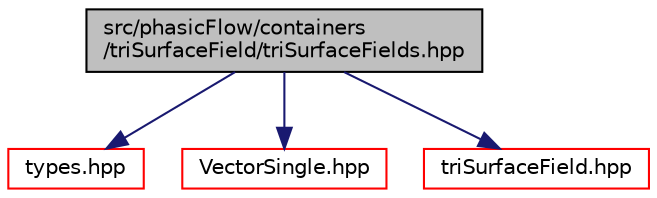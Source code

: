 digraph "src/phasicFlow/containers/triSurfaceField/triSurfaceFields.hpp"
{
 // LATEX_PDF_SIZE
  edge [fontname="Helvetica",fontsize="10",labelfontname="Helvetica",labelfontsize="10"];
  node [fontname="Helvetica",fontsize="10",shape=record];
  Node1 [label="src/phasicFlow/containers\l/triSurfaceField/triSurfaceFields.hpp",height=0.2,width=0.4,color="black", fillcolor="grey75", style="filled", fontcolor="black",tooltip=" "];
  Node1 -> Node2 [color="midnightblue",fontsize="10",style="solid",fontname="Helvetica"];
  Node2 [label="types.hpp",height=0.2,width=0.4,color="red", fillcolor="white", style="filled",URL="$types_8hpp.html",tooltip=" "];
  Node1 -> Node35 [color="midnightblue",fontsize="10",style="solid",fontname="Helvetica"];
  Node35 [label="VectorSingle.hpp",height=0.2,width=0.4,color="red", fillcolor="white", style="filled",URL="$VectorSingle_8hpp.html",tooltip=" "];
  Node1 -> Node85 [color="midnightblue",fontsize="10",style="solid",fontname="Helvetica"];
  Node85 [label="triSurfaceField.hpp",height=0.2,width=0.4,color="red", fillcolor="white", style="filled",URL="$triSurfaceField_8hpp.html",tooltip=" "];
}
